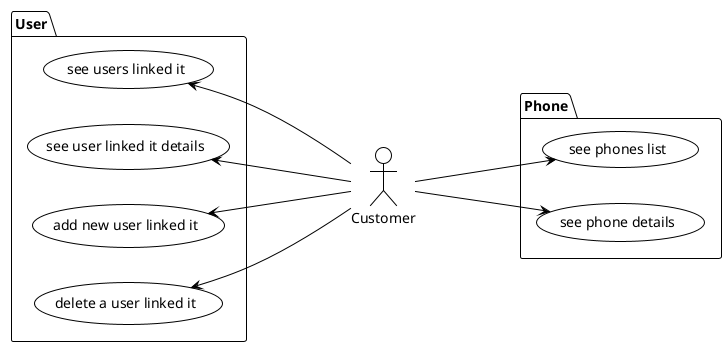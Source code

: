 @startuml

!theme plain
left to right direction

:Customer:

package Phone {
    Customer ---> (see phones list)
    Customer ---> (see phone details)
}

package User {
    (see users linked it) <--- Customer
    (see user linked it details) <--- Customer
    (add new user linked it) <--- Customer
    (delete a user linked it) <--- Customer
}

@enduml